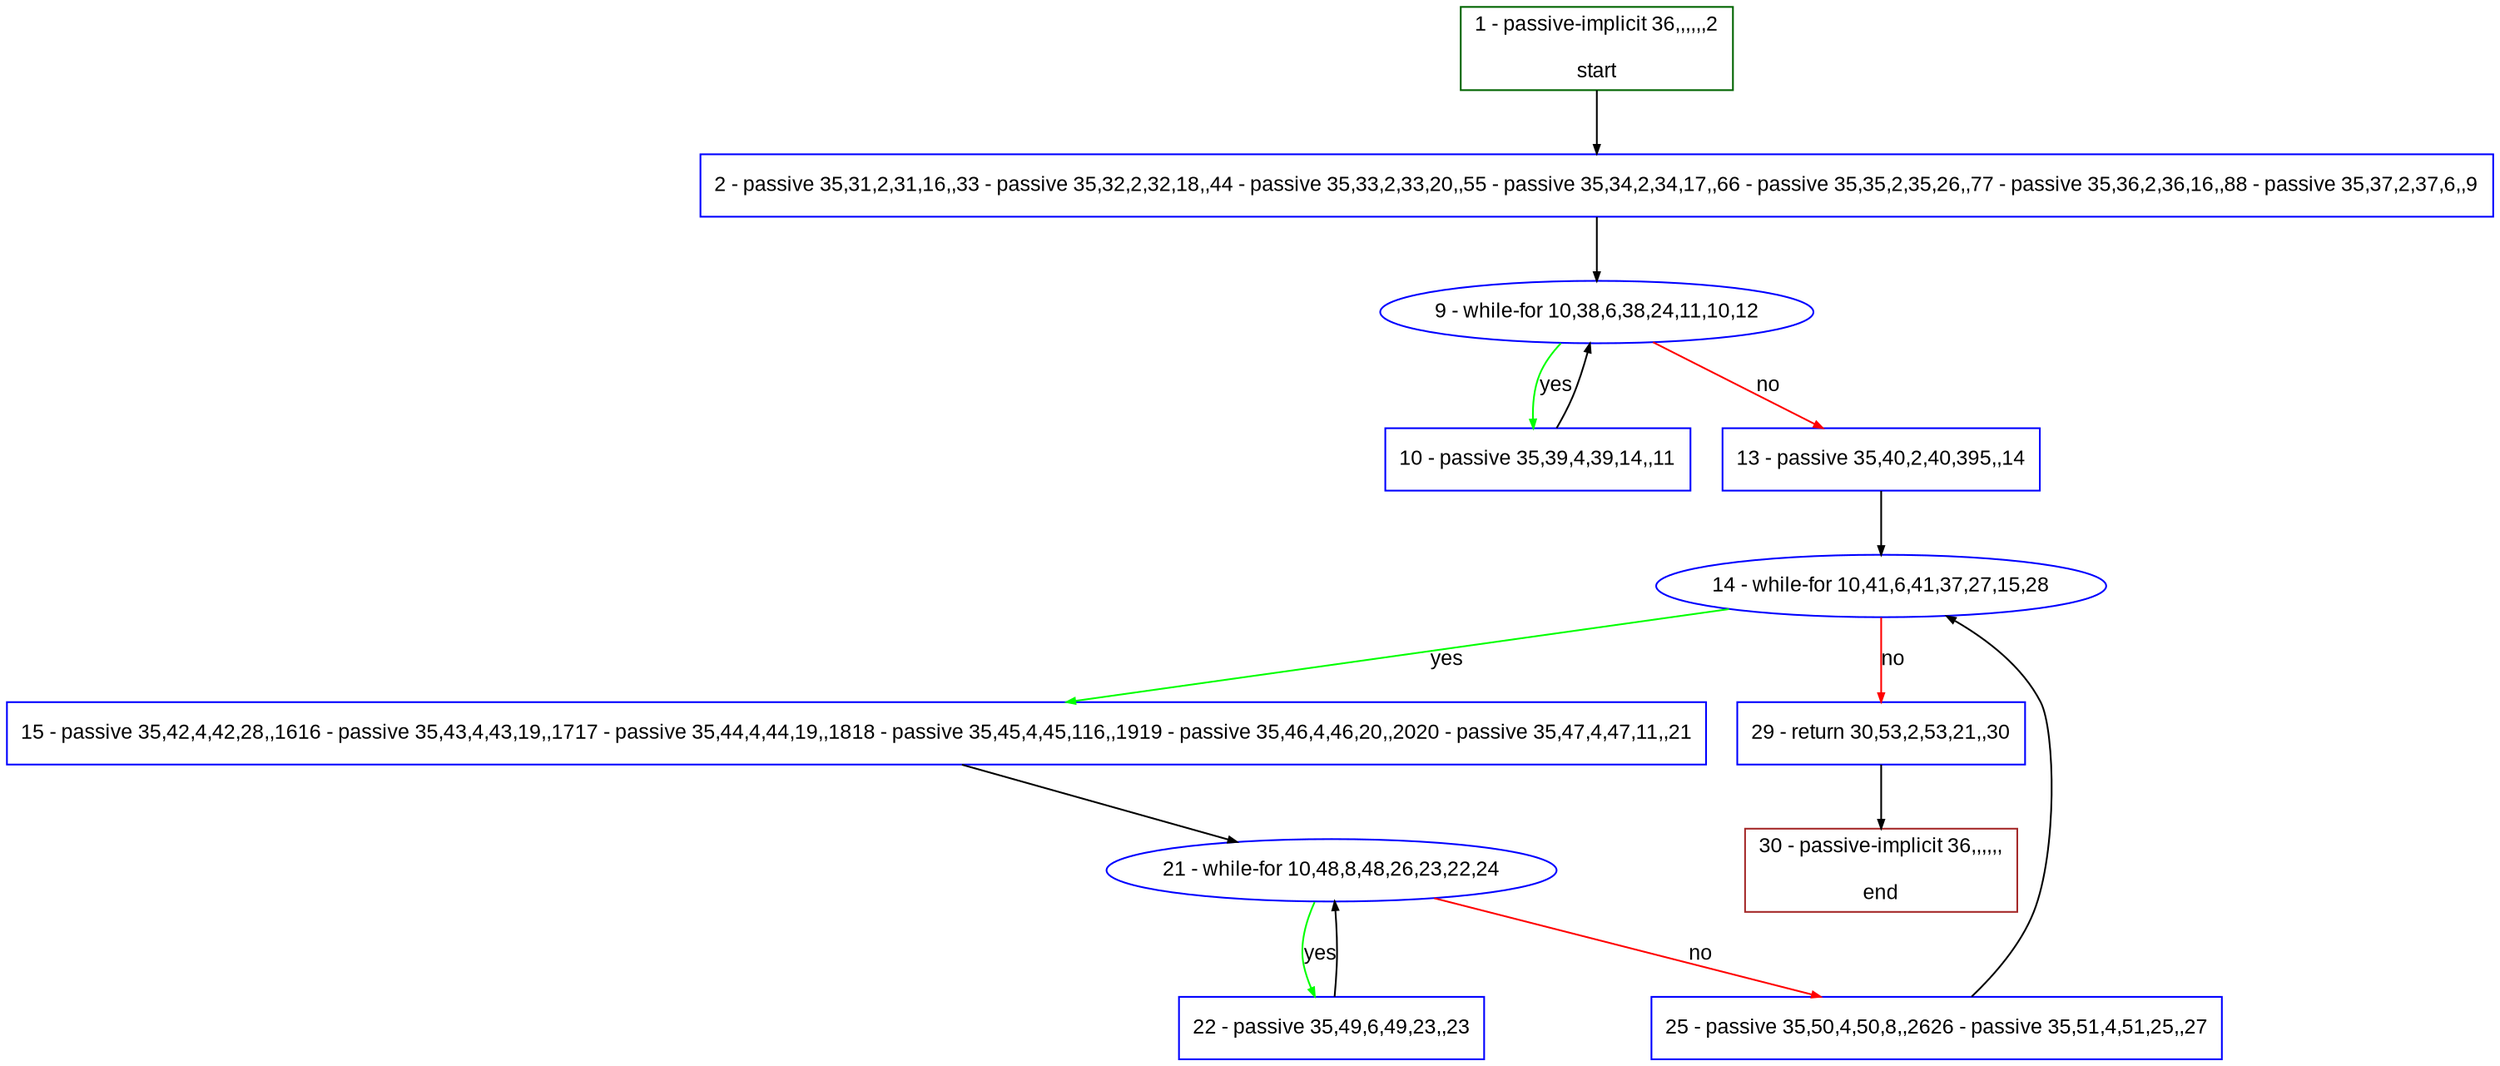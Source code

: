 digraph "" {
  graph [pack="true", label="", fontsize="12", packmode="clust", fontname="Arial", fillcolor="#FFFFCC", bgcolor="white", style="rounded,filled", compound="true"];
  node [node_initialized="no", label="", color="grey", fontsize="12", fillcolor="white", fontname="Arial", style="filled", shape="rectangle", compound="true", fixedsize="false"];
  edge [fontcolor="black", arrowhead="normal", arrowtail="none", arrowsize="0.5", ltail="", label="", color="black", fontsize="12", lhead="", fontname="Arial", dir="forward", compound="true"];
  __N1 [label="2 - passive 35,31,2,31,16,,33 - passive 35,32,2,32,18,,44 - passive 35,33,2,33,20,,55 - passive 35,34,2,34,17,,66 - passive 35,35,2,35,26,,77 - passive 35,36,2,36,16,,88 - passive 35,37,2,37,6,,9", color="#0000ff", fillcolor="#ffffff", style="filled", shape="box"];
  __N2 [label="1 - passive-implicit 36,,,,,,2\n\nstart", color="#006400", fillcolor="#ffffff", style="filled", shape="box"];
  __N3 [label="9 - while-for 10,38,6,38,24,11,10,12", color="#0000ff", fillcolor="#ffffff", style="filled", shape="oval"];
  __N4 [label="10 - passive 35,39,4,39,14,,11", color="#0000ff", fillcolor="#ffffff", style="filled", shape="box"];
  __N5 [label="13 - passive 35,40,2,40,395,,14", color="#0000ff", fillcolor="#ffffff", style="filled", shape="box"];
  __N6 [label="14 - while-for 10,41,6,41,37,27,15,28", color="#0000ff", fillcolor="#ffffff", style="filled", shape="oval"];
  __N7 [label="15 - passive 35,42,4,42,28,,1616 - passive 35,43,4,43,19,,1717 - passive 35,44,4,44,19,,1818 - passive 35,45,4,45,116,,1919 - passive 35,46,4,46,20,,2020 - passive 35,47,4,47,11,,21", color="#0000ff", fillcolor="#ffffff", style="filled", shape="box"];
  __N8 [label="29 - return 30,53,2,53,21,,30", color="#0000ff", fillcolor="#ffffff", style="filled", shape="box"];
  __N9 [label="21 - while-for 10,48,8,48,26,23,22,24", color="#0000ff", fillcolor="#ffffff", style="filled", shape="oval"];
  __N10 [label="22 - passive 35,49,6,49,23,,23", color="#0000ff", fillcolor="#ffffff", style="filled", shape="box"];
  __N11 [label="25 - passive 35,50,4,50,8,,2626 - passive 35,51,4,51,25,,27", color="#0000ff", fillcolor="#ffffff", style="filled", shape="box"];
  __N12 [label="30 - passive-implicit 36,,,,,,\n\nend", color="#a52a2a", fillcolor="#ffffff", style="filled", shape="box"];
  __N2 -> __N1 [arrowhead="normal", arrowtail="none", color="#000000", label="", dir="forward"];
  __N1 -> __N3 [arrowhead="normal", arrowtail="none", color="#000000", label="", dir="forward"];
  __N3 -> __N4 [arrowhead="normal", arrowtail="none", color="#00ff00", label="yes", dir="forward"];
  __N4 -> __N3 [arrowhead="normal", arrowtail="none", color="#000000", label="", dir="forward"];
  __N3 -> __N5 [arrowhead="normal", arrowtail="none", color="#ff0000", label="no", dir="forward"];
  __N5 -> __N6 [arrowhead="normal", arrowtail="none", color="#000000", label="", dir="forward"];
  __N6 -> __N7 [arrowhead="normal", arrowtail="none", color="#00ff00", label="yes", dir="forward"];
  __N6 -> __N8 [arrowhead="normal", arrowtail="none", color="#ff0000", label="no", dir="forward"];
  __N7 -> __N9 [arrowhead="normal", arrowtail="none", color="#000000", label="", dir="forward"];
  __N9 -> __N10 [arrowhead="normal", arrowtail="none", color="#00ff00", label="yes", dir="forward"];
  __N10 -> __N9 [arrowhead="normal", arrowtail="none", color="#000000", label="", dir="forward"];
  __N9 -> __N11 [arrowhead="normal", arrowtail="none", color="#ff0000", label="no", dir="forward"];
  __N11 -> __N6 [arrowhead="normal", arrowtail="none", color="#000000", label="", dir="forward"];
  __N8 -> __N12 [arrowhead="normal", arrowtail="none", color="#000000", label="", dir="forward"];
}
